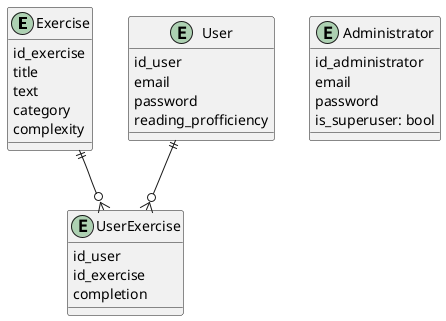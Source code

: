 @startuml

entity Exercise {
    id_exercise
    title
    text
    category
    complexity
}

entity User {
    id_user
    email
    password
    reading_profficiency
}

entity UserExercise {
    id_user
    id_exercise
    completion
}

entity Administrator {
    id_administrator
    email
    password
    is_superuser: bool
}

User ||--o{ UserExercise
Exercise ||--o{ UserExercise
@enduml

